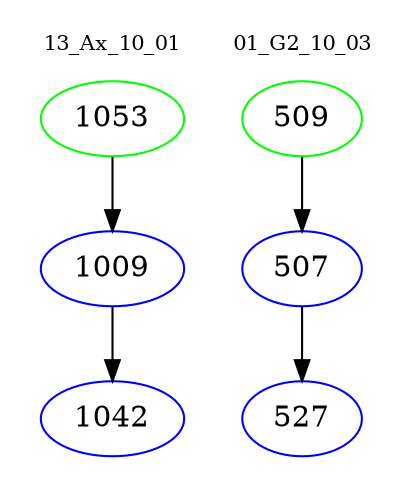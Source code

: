 digraph{
subgraph cluster_0 {
color = white
label = "13_Ax_10_01";
fontsize=10;
T0_1053 [label="1053", color="green"]
T0_1053 -> T0_1009 [color="black"]
T0_1009 [label="1009", color="blue"]
T0_1009 -> T0_1042 [color="black"]
T0_1042 [label="1042", color="blue"]
}
subgraph cluster_1 {
color = white
label = "01_G2_10_03";
fontsize=10;
T1_509 [label="509", color="green"]
T1_509 -> T1_507 [color="black"]
T1_507 [label="507", color="blue"]
T1_507 -> T1_527 [color="black"]
T1_527 [label="527", color="blue"]
}
}
